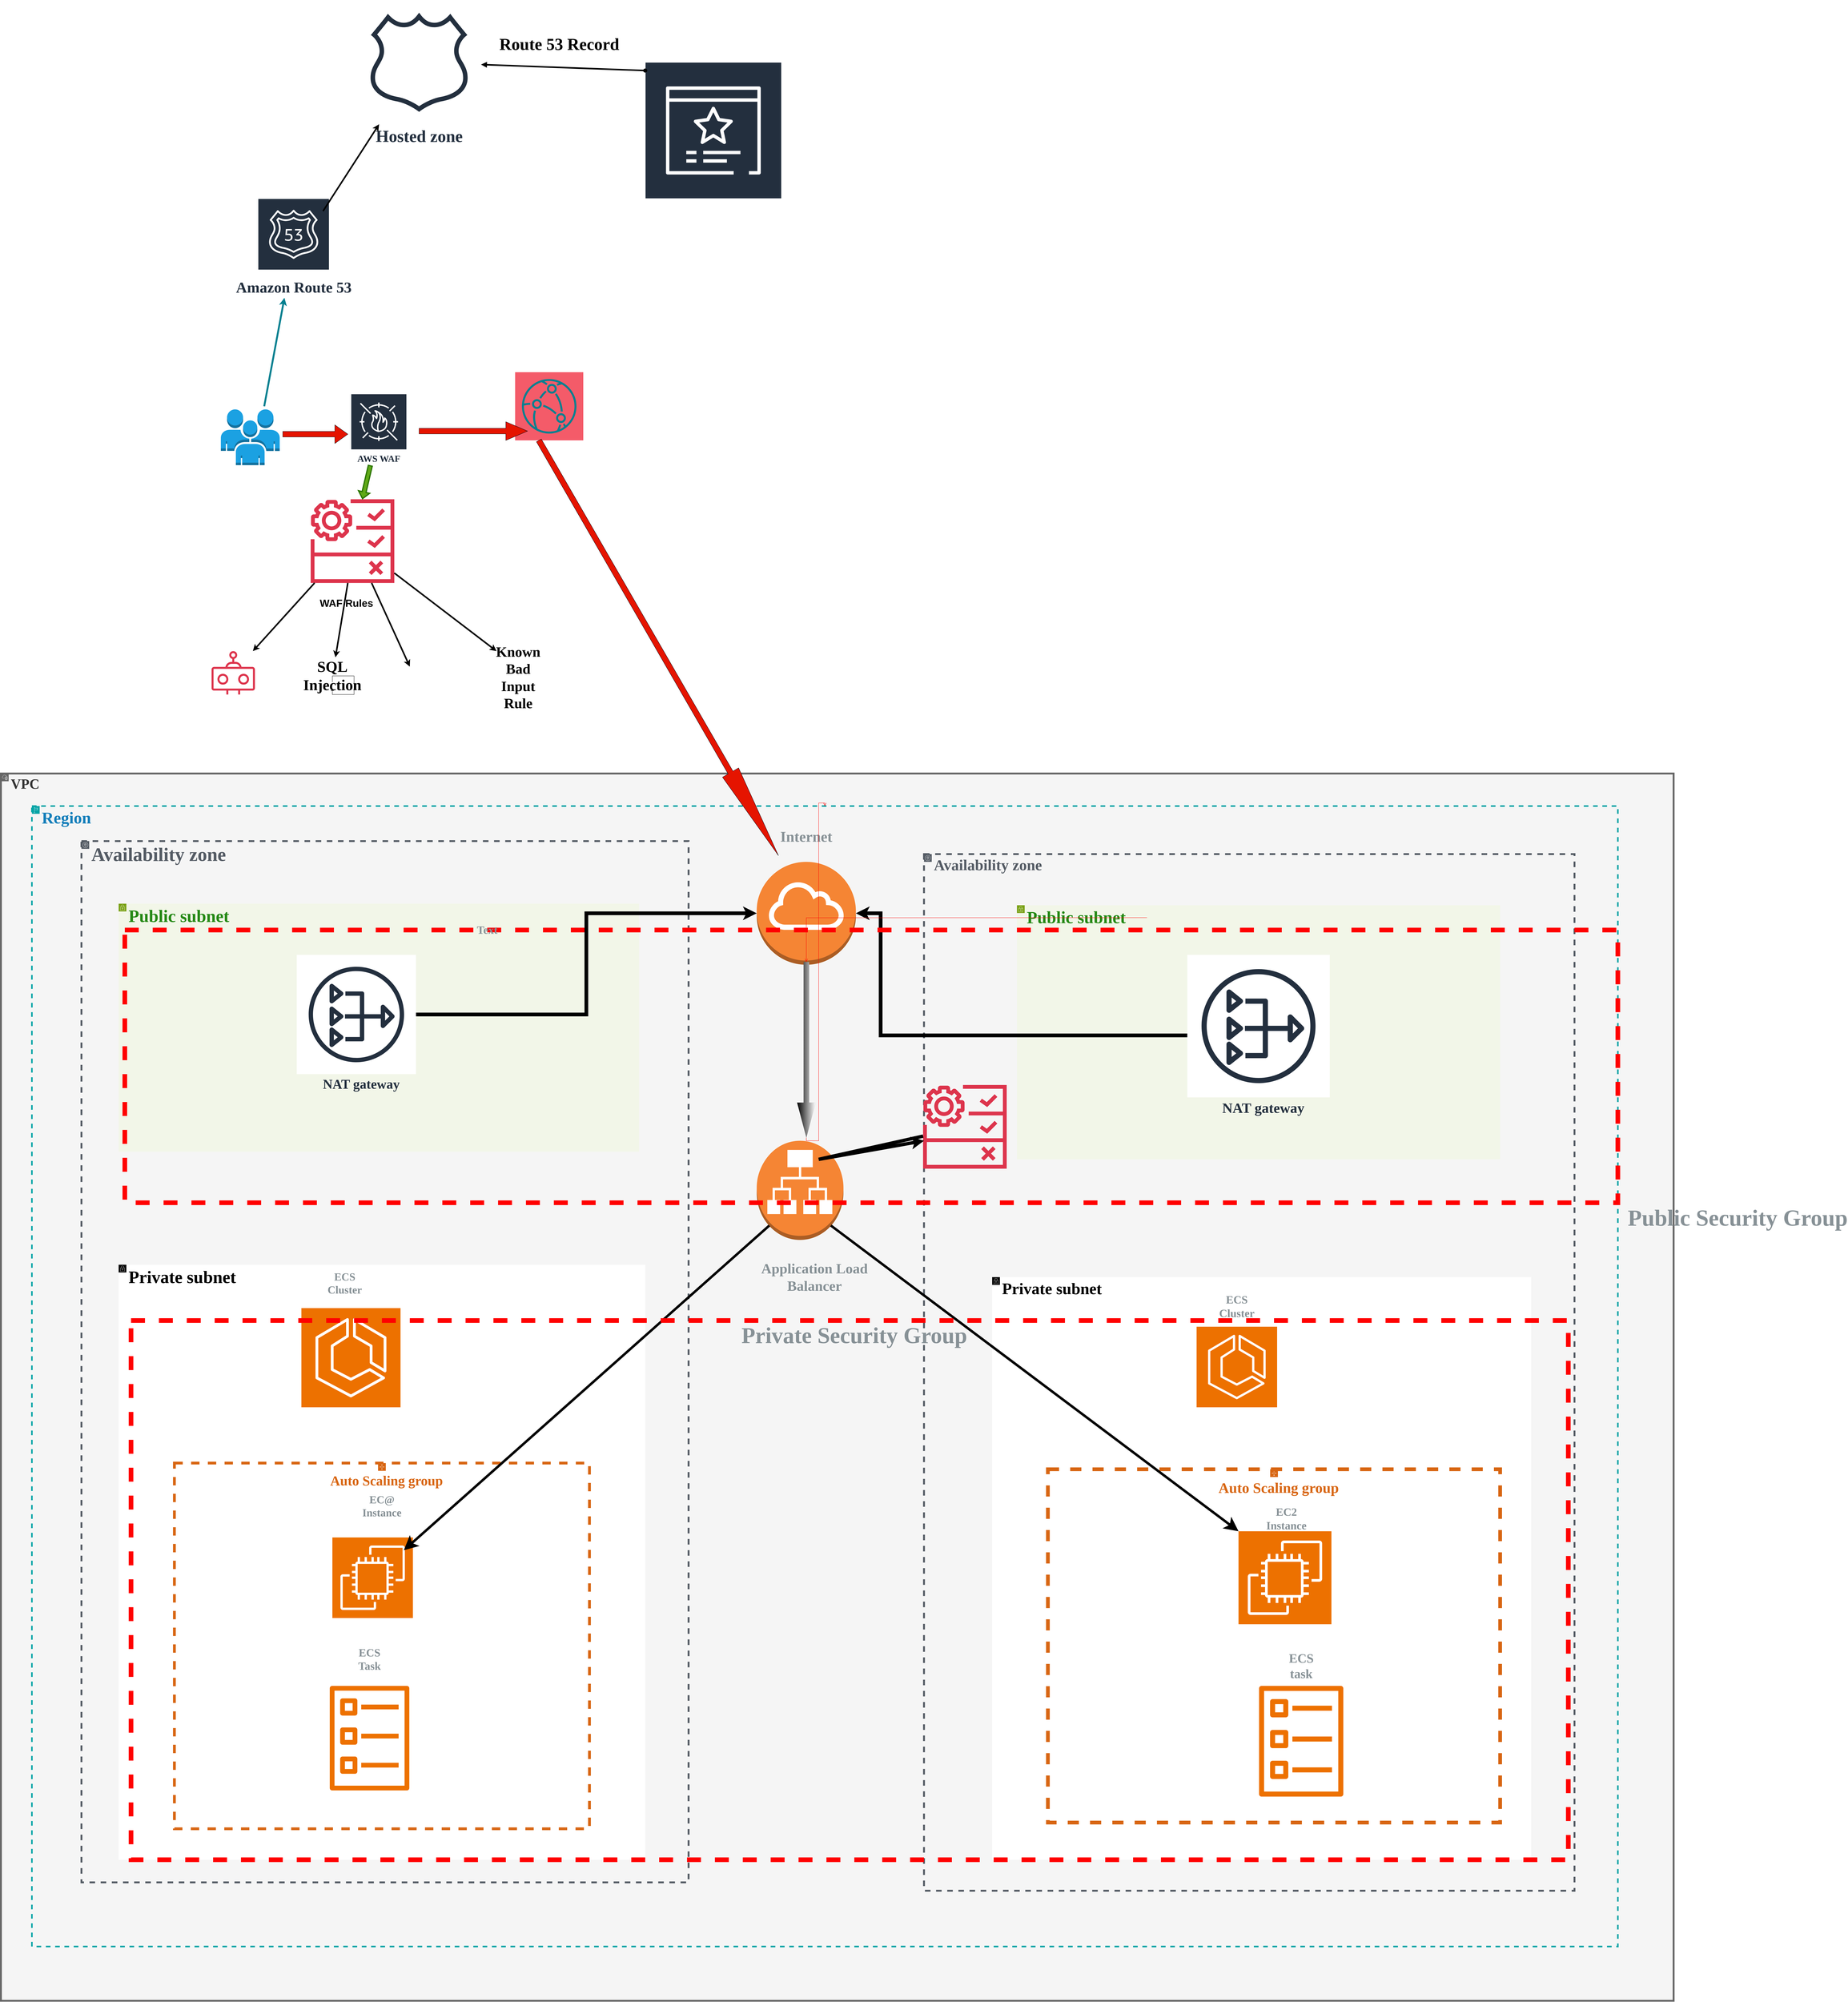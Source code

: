 <mxfile version="24.0.4" type="device">
  <diagram id="Ht1M8jgEwFfnCIfOTk4-" name="Page-1">
    <mxGraphModel dx="9590" dy="10825" grid="1" gridSize="20" guides="1" tooltips="1" connect="1" arrows="1" fold="1" page="1" pageScale="1" pageWidth="1169" pageHeight="827" math="0" shadow="0">
      <root>
        <object label="" Route53="CloudFront Domain Routing" id="0">
          <mxCell />
        </object>
        <mxCell id="1" parent="0" />
        <mxCell id="8CandqjICLQSUrKEQ5Y5-1" value="" style="points=[[0,0,0],[0.25,0,0],[0.5,0,0],[0.75,0,0],[1,0,0],[0,1,0],[0.25,1,0],[0.5,1,0],[0.75,1,0],[1,1,0],[0,0.25,0],[0,0.5,0],[0,0.75,0],[1,0.25,0],[1,0.5,0],[1,0.75,0]];outlineConnect=0;fontColor=#E4FDE1;fillColor=#F45B69;strokeColor=#028090;dashed=0;verticalLabelPosition=bottom;verticalAlign=top;align=center;html=1;fontSize=12;fontStyle=0;aspect=fixed;shape=mxgraph.aws4.resourceIcon;resIcon=mxgraph.aws4.cloudfront;labelBackgroundColor=none;rounded=0;" parent="1" vertex="1">
          <mxGeometry x="2640" y="-2360" width="220" height="220" as="geometry" />
        </mxCell>
        <mxCell id="8CandqjICLQSUrKEQ5Y5-22" value="" style="outlineConnect=0;verticalLabelPosition=bottom;verticalAlign=top;align=center;html=1;shape=mxgraph.aws3.users;fillColor=#1ba1e2;rounded=0;strokeWidth=12;labelBackgroundColor=none;strokeColor=#006EAF;fontColor=#ffffff;" parent="1" vertex="1">
          <mxGeometry x="1690" y="-2240" width="190" height="180" as="geometry" />
        </mxCell>
        <mxCell id="8CandqjICLQSUrKEQ5Y5-33" value="" style="endArrow=classic;html=1;rounded=0;strokeWidth=6;labelBackgroundColor=none;strokeColor=#028090;fontColor=default;" parent="1" target="8CandqjICLQSUrKEQ5Y5-43" edge="1">
          <mxGeometry width="50" height="50" relative="1" as="geometry">
            <mxPoint x="1830" y="-2250" as="sourcePoint" />
            <mxPoint x="1921" y="-2610" as="targetPoint" />
            <Array as="points" />
          </mxGeometry>
        </mxCell>
        <mxCell id="8CandqjICLQSUrKEQ5Y5-43" value="Amazon Route 53" style="sketch=0;outlineConnect=0;fontColor=#232F3E;gradientColor=none;strokeColor=#ffffff;fillColor=#232F3E;dashed=0;verticalLabelPosition=middle;verticalAlign=bottom;align=center;html=1;fontSize=49;fontStyle=1;spacing=3;shape=mxgraph.aws4.productIcon;prIcon=mxgraph.aws4.route_53;fontFamily=Comic Sans MS;" parent="1" vertex="1">
          <mxGeometry x="1810" y="-2920" width="230" height="320" as="geometry" />
        </mxCell>
        <mxCell id="8CandqjICLQSUrKEQ5Y5-46" value="Hosted zone" style="sketch=0;outlineConnect=0;fontColor=#232F3E;gradientColor=none;strokeColor=#232F3E;fillColor=#ffffff;dashed=0;verticalLabelPosition=bottom;verticalAlign=top;align=center;html=1;fontSize=54;fontStyle=1;aspect=fixed;shape=mxgraph.aws4.resourceIcon;resIcon=mxgraph.aws4.hosted_zone;fontFamily=Comic Sans MS;" parent="1" vertex="1">
          <mxGeometry x="2130" y="-3560" width="400" height="400" as="geometry" />
        </mxCell>
        <mxCell id="8CandqjICLQSUrKEQ5Y5-49" value="" style="endArrow=classic;html=1;rounded=0;strokeWidth=5;" parent="1" target="8CandqjICLQSUrKEQ5Y5-46" edge="1">
          <mxGeometry width="50" height="50" relative="1" as="geometry">
            <mxPoint x="2020" y="-2880" as="sourcePoint" />
            <mxPoint x="2140" y="-3060" as="targetPoint" />
          </mxGeometry>
        </mxCell>
        <mxCell id="8CandqjICLQSUrKEQ5Y5-50" value="AWS Certificate Manager" style="sketch=0;outlineConnect=0;fontColor=#232F3E;gradientColor=none;strokeColor=#ffffff;fillColor=#232F3E;dashed=0;verticalLabelPosition=middle;verticalAlign=bottom;align=center;html=1;fontSize=30;fontStyle=1;spacing=3;shape=mxgraph.aws4.productIcon;prIcon=mxgraph.aws4.certificate_manager_3;fontFamily=Comic Sans MS;" parent="1" vertex="1">
          <mxGeometry x="3060" y="-3360" width="440" height="70" as="geometry" />
        </mxCell>
        <mxCell id="8CandqjICLQSUrKEQ5Y5-58" value="&lt;font style=&quot;font-size: 54px;&quot;&gt;Route 53 Record&amp;nbsp;&lt;/font&gt;" style="html=1;verticalAlign=bottom;startArrow=oval;startFill=1;endArrow=block;startSize=8;curved=0;rounded=0;strokeWidth=5;fontSize=33;fontStyle=1;exitX=0;exitY=0.381;exitDx=0;exitDy=0;exitPerimeter=0;fontFamily=Comic Sans MS;" parent="1" source="8CandqjICLQSUrKEQ5Y5-50" target="8CandqjICLQSUrKEQ5Y5-46" edge="1">
          <mxGeometry x="0.027" y="-40" width="60" relative="1" as="geometry">
            <mxPoint x="2670" y="-3130" as="sourcePoint" />
            <mxPoint x="2390" y="-3130" as="targetPoint" />
            <mxPoint as="offset" />
          </mxGeometry>
        </mxCell>
        <mxCell id="8CandqjICLQSUrKEQ5Y5-59" value="AWS WAF" style="sketch=0;outlineConnect=0;fontColor=#232F3E;gradientColor=none;strokeColor=#ffffff;fillColor=#232F3E;dashed=0;verticalLabelPosition=middle;verticalAlign=bottom;align=center;html=1;whiteSpace=wrap;fontSize=30;fontStyle=1;spacing=3;shape=mxgraph.aws4.productIcon;prIcon=mxgraph.aws4.waf;fontFamily=Comic Sans MS;" parent="1" vertex="1">
          <mxGeometry x="2110" y="-2290" width="180" height="230" as="geometry" />
        </mxCell>
        <mxCell id="8CandqjICLQSUrKEQ5Y5-61" value="" style="shape=link;html=1;rounded=0;fillColor=#e51400;strokeColor=#B20000;" parent="1" edge="1">
          <mxGeometry width="100" relative="1" as="geometry">
            <mxPoint x="1040" y="-860" as="sourcePoint" />
            <mxPoint x="1140" y="-860" as="targetPoint" />
          </mxGeometry>
        </mxCell>
        <mxCell id="8CandqjICLQSUrKEQ5Y5-63" value="" style="sketch=0;outlineConnect=0;fontColor=#232F3E;gradientColor=none;fillColor=#DD344C;strokeColor=none;dashed=0;verticalLabelPosition=bottom;verticalAlign=top;align=center;html=1;fontSize=12;fontStyle=0;aspect=fixed;pointerEvents=1;shape=mxgraph.aws4.waf_managed_rule;" parent="1" vertex="1">
          <mxGeometry x="1980" y="-1950" width="270" height="270" as="geometry" />
        </mxCell>
        <mxCell id="8CandqjICLQSUrKEQ5Y5-67" value="" style="shape=singleArrow;whiteSpace=wrap;html=1;fillColor=#e51400;strokeColor=default;fontColor=#ffffff;fillStyle=auto;strokeWidth=1;" parent="1" vertex="1">
          <mxGeometry x="1890" y="-2190" width="210" height="60" as="geometry" />
        </mxCell>
        <mxCell id="8CandqjICLQSUrKEQ5Y5-70" value="" style="sketch=0;outlineConnect=0;fontColor=#232F3E;gradientColor=none;fillColor=#DD344C;strokeColor=none;verticalLabelPosition=bottom;verticalAlign=top;align=center;html=1;fontSize=12;fontStyle=0;aspect=fixed;pointerEvents=1;shape=mxgraph.aws4.waf_bot;" parent="1" vertex="1">
          <mxGeometry x="1660" y="-1460" width="140" height="140" as="geometry" />
        </mxCell>
        <mxCell id="8CandqjICLQSUrKEQ5Y5-71" value="&lt;h1&gt;&lt;font face=&quot;Comic Sans MS&quot; style=&quot;font-size: 49px;&quot;&gt;SQL Injection&lt;/font&gt;&lt;/h1&gt;&lt;div&gt;&lt;font style=&quot;font-size: 49px;&quot;&gt;&lt;br&gt;&lt;/font&gt;&lt;/div&gt;" style="text;strokeColor=none;fillColor=none;html=1;fontSize=24;fontStyle=1;verticalAlign=middle;align=center;whiteSpace=wrap;" parent="1" vertex="1">
          <mxGeometry x="2000" y="-1360" width="100" height="20" as="geometry" />
        </mxCell>
        <mxCell id="8CandqjICLQSUrKEQ5Y5-72" style="edgeStyle=orthogonalEdgeStyle;rounded=0;orthogonalLoop=1;jettySize=auto;html=1;exitX=0.5;exitY=1;exitDx=0;exitDy=0;" parent="1" source="8CandqjICLQSUrKEQ5Y5-71" target="8CandqjICLQSUrKEQ5Y5-71" edge="1">
          <mxGeometry relative="1" as="geometry" />
        </mxCell>
        <mxCell id="8CandqjICLQSUrKEQ5Y5-77" value="Known Bad Input Rule" style="text;strokeColor=none;fillColor=none;html=1;fontSize=46;fontStyle=1;verticalAlign=middle;align=center;whiteSpace=wrap;fontFamily=Comic Sans MS;" parent="1" vertex="1">
          <mxGeometry x="2560" y="-1400" width="180" height="50" as="geometry" />
        </mxCell>
        <mxCell id="8CandqjICLQSUrKEQ5Y5-68" value="WAF Rules" style="text;html=1;align=center;verticalAlign=middle;rounded=0;fontSize=33;fontStyle=1" parent="1" vertex="1">
          <mxGeometry x="2060" y="-1640" width="70" height="50" as="geometry" />
        </mxCell>
        <mxCell id="8CandqjICLQSUrKEQ5Y5-83" style="edgeStyle=orthogonalEdgeStyle;rounded=0;orthogonalLoop=1;jettySize=auto;html=1;exitX=0.5;exitY=0;exitDx=0;exitDy=0;" parent="1" source="8CandqjICLQSUrKEQ5Y5-71" target="8CandqjICLQSUrKEQ5Y5-71" edge="1">
          <mxGeometry relative="1" as="geometry" />
        </mxCell>
        <mxCell id="8CandqjICLQSUrKEQ5Y5-86" value="" style="endArrow=classic;html=1;rounded=0;endFill=1;strokeWidth=5;" parent="1" source="8CandqjICLQSUrKEQ5Y5-63" target="8CandqjICLQSUrKEQ5Y5-70" edge="1">
          <mxGeometry width="50" height="50" relative="1" as="geometry">
            <mxPoint x="2000" y="-1660" as="sourcePoint" />
            <mxPoint x="1720" y="-1480" as="targetPoint" />
          </mxGeometry>
        </mxCell>
        <mxCell id="8CandqjICLQSUrKEQ5Y5-87" value="" style="endArrow=classic;html=1;rounded=0;endFill=1;strokeWidth=5;exitX=0.444;exitY=1;exitDx=0;exitDy=0;exitPerimeter=0;" parent="1" source="8CandqjICLQSUrKEQ5Y5-63" edge="1">
          <mxGeometry width="50" height="50" relative="1" as="geometry">
            <mxPoint x="2100" y="-1660" as="sourcePoint" />
            <mxPoint x="2060" y="-1440" as="targetPoint" />
          </mxGeometry>
        </mxCell>
        <mxCell id="8CandqjICLQSUrKEQ5Y5-88" value="" style="endArrow=classic;html=1;rounded=0;endFill=1;strokeWidth=5;" parent="1" source="8CandqjICLQSUrKEQ5Y5-63" edge="1">
          <mxGeometry width="50" height="50" relative="1" as="geometry">
            <mxPoint x="2013" y="-1660" as="sourcePoint" />
            <mxPoint x="2580" y="-1460" as="targetPoint" />
          </mxGeometry>
        </mxCell>
        <mxCell id="8CandqjICLQSUrKEQ5Y5-89" value="" style="endArrow=classic;html=1;rounded=0;endFill=1;strokeWidth=5;entryX=0;entryY=0.25;entryDx=0;entryDy=0;" parent="1" source="8CandqjICLQSUrKEQ5Y5-63" edge="1">
          <mxGeometry width="50" height="50" relative="1" as="geometry">
            <mxPoint x="2033" y="-1640" as="sourcePoint" />
            <mxPoint x="2300" y="-1410.0" as="targetPoint" />
          </mxGeometry>
        </mxCell>
        <mxCell id="8CandqjICLQSUrKEQ5Y5-91" value="" style="endArrow=diamondThin;endFill=0;html=1;rounded=0;strokeWidth=4;fillColor=#60a917;strokeColor=#2D7600;shape=flexArrow;" parent="1" source="8CandqjICLQSUrKEQ5Y5-59" target="8CandqjICLQSUrKEQ5Y5-63" edge="1">
          <mxGeometry width="160" relative="1" as="geometry">
            <mxPoint x="2220" y="-2020" as="sourcePoint" />
            <mxPoint x="2380" y="-2020" as="targetPoint" />
          </mxGeometry>
        </mxCell>
        <mxCell id="8CandqjICLQSUrKEQ5Y5-98" value="VPC" style="points=[[0,0],[0.25,0],[0.5,0],[0.75,0],[1,0],[1,0.25],[1,0.5],[1,0.75],[1,1],[0.75,1],[0.5,1],[0.25,1],[0,1],[0,0.75],[0,0.5],[0,0.25]];outlineConnect=0;html=1;whiteSpace=wrap;fontSize=45;fontStyle=1;container=1;pointerEvents=0;collapsible=0;recursiveResize=0;shape=mxgraph.aws4.group;grIcon=mxgraph.aws4.group_vpc2;verticalAlign=top;align=left;spacingLeft=30;dashed=0;fontFamily=Comic Sans MS;strokeWidth=6;fillColor=#f5f5f5;strokeColor=#666666;fontColor=#333333;" parent="1" vertex="1">
          <mxGeometry x="980" y="-1065" width="5400" height="3960" as="geometry" />
        </mxCell>
        <mxCell id="8CandqjICLQSUrKEQ5Y5-115" value="Public subnet" style="points=[[0,0],[0.25,0],[0.5,0],[0.75,0],[1,0],[1,0.25],[1,0.5],[1,0.75],[1,1],[0.75,1],[0.5,1],[0.25,1],[0,1],[0,0.75],[0,0.5],[0,0.25]];outlineConnect=0;gradientColor=none;html=1;whiteSpace=wrap;fontSize=56;fontStyle=1;container=1;pointerEvents=0;collapsible=0;recursiveResize=0;shape=mxgraph.aws4.group;grIcon=mxgraph.aws4.group_security_group;grStroke=0;strokeColor=#7AA116;fillColor=#F2F6E8;verticalAlign=top;align=left;spacingLeft=30;fontColor=#248814;dashed=0;sketch=0;strokeWidth=5;fontFamily=Comic Sans MS;" parent="8CandqjICLQSUrKEQ5Y5-98" vertex="1">
          <mxGeometry x="380" y="420" width="1680" height="800" as="geometry" />
        </mxCell>
        <mxCell id="8CandqjICLQSUrKEQ5Y5-125" value="Auto Scaling group" style="points=[[0,0],[0.25,0],[0.5,0],[0.75,0],[1,0],[1,0.25],[1,0.5],[1,0.75],[1,1],[0.75,1],[0.5,1],[0.25,1],[0,1],[0,0.75],[0,0.5],[0,0.25]];outlineConnect=0;gradientColor=none;html=1;whiteSpace=wrap;fontSize=12;fontStyle=0;container=1;pointerEvents=0;collapsible=0;recursiveResize=0;shape=mxgraph.aws4.groupCenter;grIcon=mxgraph.aws4.group_auto_scaling_group;grStroke=1;strokeColor=#D86613;fillColor=none;verticalAlign=top;align=center;fontColor=#D86613;dashed=1;spacingTop=25;sketch=0;strokeWidth=5;spacingLeft=30;fontFamily=Comic Sans MS;" parent="8CandqjICLQSUrKEQ5Y5-98" vertex="1">
          <mxGeometry x="1020" y="2145" width="130" height="130" as="geometry" />
        </mxCell>
        <mxCell id="8CandqjICLQSUrKEQ5Y5-114" value="Private subnet" style="points=[[0,0],[0.25,0],[0.5,0],[0.75,0],[1,0],[1,0.25],[1,0.5],[1,0.75],[1,1],[0.75,1],[0.5,1],[0.25,1],[0,1],[0,0.75],[0,0.5],[0,0.25]];outlineConnect=0;html=1;whiteSpace=wrap;fontSize=56;fontStyle=1;container=1;pointerEvents=0;collapsible=0;recursiveResize=0;shape=mxgraph.aws4.group;grIcon=mxgraph.aws4.group_security_group;grStroke=0;verticalAlign=top;align=left;spacingLeft=30;dashed=0;sketch=0;strokeWidth=5;fontFamily=Comic Sans MS;" parent="8CandqjICLQSUrKEQ5Y5-98" vertex="1">
          <mxGeometry x="380" y="1585" width="1700" height="1920" as="geometry" />
        </mxCell>
        <mxCell id="8CandqjICLQSUrKEQ5Y5-122" value="" style="sketch=0;points=[[0,0,0],[0.25,0,0],[0.5,0,0],[0.75,0,0],[1,0,0],[0,1,0],[0.25,1,0],[0.5,1,0],[0.75,1,0],[1,1,0],[0,0.25,0],[0,0.5,0],[0,0.75,0],[1,0.25,0],[1,0.5,0],[1,0.75,0]];outlineConnect=0;fontColor=#232F3E;fillColor=#ED7100;strokeColor=#ffffff;dashed=0;verticalLabelPosition=bottom;verticalAlign=top;align=center;html=1;fontSize=21;fontStyle=1;aspect=fixed;shape=mxgraph.aws4.resourceIcon;resIcon=mxgraph.aws4.ecs;strokeWidth=5;spacingLeft=30;fontFamily=Comic Sans MS;" parent="8CandqjICLQSUrKEQ5Y5-114" vertex="1">
          <mxGeometry x="590" y="140" width="320" height="320" as="geometry" />
        </mxCell>
        <mxCell id="8CandqjICLQSUrKEQ5Y5-127" value="Auto Scaling group" style="points=[[0,0],[0.25,0],[0.5,0],[0.75,0],[1,0],[1,0.25],[1,0.5],[1,0.75],[1,1],[0.75,1],[0.5,1],[0.25,1],[0,1],[0,0.75],[0,0.5],[0,0.25]];outlineConnect=0;gradientColor=none;html=1;whiteSpace=wrap;fontSize=44;fontStyle=1;container=1;pointerEvents=0;collapsible=0;recursiveResize=0;shape=mxgraph.aws4.groupCenter;grIcon=mxgraph.aws4.group_auto_scaling_group;grStroke=1;strokeColor=#D86613;fillColor=none;verticalAlign=top;align=center;fontColor=#D86613;dashed=1;spacingTop=25;sketch=0;strokeWidth=9;spacingLeft=30;fontFamily=Comic Sans MS;" parent="8CandqjICLQSUrKEQ5Y5-114" vertex="1">
          <mxGeometry x="180" y="640" width="1340" height="1180" as="geometry" />
        </mxCell>
        <mxCell id="8CandqjICLQSUrKEQ5Y5-132" value="" style="sketch=0;points=[[0,0,0],[0.25,0,0],[0.5,0,0],[0.75,0,0],[1,0,0],[0,1,0],[0.25,1,0],[0.5,1,0],[0.75,1,0],[1,1,0],[0,0.25,0],[0,0.5,0],[0,0.75,0],[1,0.25,0],[1,0.5,0],[1,0.75,0]];outlineConnect=0;fontColor=#232F3E;fillColor=#ED7100;strokeColor=#ffffff;dashed=0;verticalLabelPosition=bottom;verticalAlign=top;align=center;html=1;fontSize=12;fontStyle=0;aspect=fixed;shape=mxgraph.aws4.resourceIcon;resIcon=mxgraph.aws4.ec2;strokeWidth=5;spacingLeft=30;fontFamily=Comic Sans MS;" parent="8CandqjICLQSUrKEQ5Y5-127" vertex="1">
          <mxGeometry x="510" y="240" width="260" height="260" as="geometry" />
        </mxCell>
        <mxCell id="8CandqjICLQSUrKEQ5Y5-134" value="NAT gateway" style="sketch=0;outlineConnect=0;fontColor=#232F3E;gradientColor=none;strokeColor=#232F3E;fillColor=#ffffff;dashed=0;verticalLabelPosition=bottom;verticalAlign=top;align=center;html=1;fontSize=43;fontStyle=1;aspect=fixed;shape=mxgraph.aws4.resourceIcon;resIcon=mxgraph.aws4.nat_gateway;strokeWidth=5;spacingLeft=30;fontFamily=Comic Sans MS;" parent="8CandqjICLQSUrKEQ5Y5-98" vertex="1">
          <mxGeometry x="955" y="585" width="385" height="385" as="geometry" />
        </mxCell>
        <mxCell id="8CandqjICLQSUrKEQ5Y5-113" value="Region" style="points=[[0,0],[0.25,0],[0.5,0],[0.75,0],[1,0],[1,0.25],[1,0.5],[1,0.75],[1,1],[0.75,1],[0.5,1],[0.25,1],[0,1],[0,0.75],[0,0.5],[0,0.25]];outlineConnect=0;gradientColor=none;html=1;whiteSpace=wrap;fontSize=53;fontStyle=1;container=1;pointerEvents=0;collapsible=0;recursiveResize=0;shape=mxgraph.aws4.group;grIcon=mxgraph.aws4.group_region;strokeColor=#00A4A6;fillColor=none;verticalAlign=top;align=left;spacingLeft=30;fontColor=#147EBA;dashed=1;sketch=0;strokeWidth=5;fontFamily=Comic Sans MS;" parent="1" vertex="1">
          <mxGeometry x="1080" y="-960" width="5120" height="3680" as="geometry" />
        </mxCell>
        <mxCell id="8CandqjICLQSUrKEQ5Y5-106" value="Availability zone" style="sketch=0;outlineConnect=0;gradientColor=none;html=1;whiteSpace=wrap;fontSize=49;fontStyle=1;shape=mxgraph.aws4.group;grIcon=mxgraph.aws4.group_availability_zone;strokeColor=#545B64;fillColor=none;verticalAlign=top;align=left;spacingLeft=30;fontColor=#545B64;strokeWidth=6;dashed=1;fontFamily=Comic Sans MS;" parent="8CandqjICLQSUrKEQ5Y5-113" vertex="1">
          <mxGeometry x="2880" y="155" width="2100" height="3345" as="geometry" />
        </mxCell>
        <mxCell id="8CandqjICLQSUrKEQ5Y5-135" value="" style="outlineConnect=0;dashed=0;verticalLabelPosition=bottom;verticalAlign=top;align=center;html=1;shape=mxgraph.aws3.internet_gateway;fillColor=#F58534;gradientColor=none;sketch=0;strokeColor=#879196;strokeWidth=5;spacingLeft=30;fontFamily=Comic Sans MS;fontSize=36;fontColor=#879196;fontStyle=1;" parent="8CandqjICLQSUrKEQ5Y5-113" vertex="1">
          <mxGeometry x="2340" y="180" width="320" height="332" as="geometry" />
        </mxCell>
        <mxCell id="8CandqjICLQSUrKEQ5Y5-138" value="" style="outlineConnect=0;dashed=0;verticalLabelPosition=bottom;verticalAlign=top;align=center;html=1;shape=mxgraph.aws3.application_load_balancer;fillColor=#F58534;gradientColor=none;sketch=0;strokeColor=#879196;strokeWidth=5;spacingLeft=30;fontFamily=Comic Sans MS;fontSize=36;fontColor=#879196;fontStyle=1;" parent="8CandqjICLQSUrKEQ5Y5-113" vertex="1">
          <mxGeometry x="2340" y="1080" width="280" height="320" as="geometry" />
        </mxCell>
        <mxCell id="8CandqjICLQSUrKEQ5Y5-140" value="&lt;h1 style=&quot;font-size: 35px;&quot;&gt;ECS Cluster&lt;/h1&gt;" style="text;html=1;align=center;verticalAlign=middle;whiteSpace=wrap;rounded=0;fontFamily=Comic Sans MS;fontSize=35;fontColor=#879196;fontStyle=1;" parent="8CandqjICLQSUrKEQ5Y5-113" vertex="1">
          <mxGeometry x="980" y="1520" width="60" height="40" as="geometry" />
        </mxCell>
        <mxCell id="8CandqjICLQSUrKEQ5Y5-141" value="&lt;h1 style=&quot;font-size: 35px;&quot;&gt;EC@ Instance&lt;/h1&gt;&lt;div&gt;&lt;br&gt;&lt;/div&gt;" style="text;html=1;align=center;verticalAlign=middle;whiteSpace=wrap;rounded=0;fontFamily=Comic Sans MS;fontSize=35;fontColor=#879196;fontStyle=1;" parent="8CandqjICLQSUrKEQ5Y5-113" vertex="1">
          <mxGeometry x="1100" y="2160" width="60" height="240" as="geometry" />
        </mxCell>
        <mxCell id="8CandqjICLQSUrKEQ5Y5-133" value="" style="sketch=0;outlineConnect=0;fontColor=#232F3E;gradientColor=none;fillColor=#ED7100;strokeColor=none;dashed=0;verticalLabelPosition=bottom;verticalAlign=top;align=center;html=1;fontSize=12;fontStyle=0;aspect=fixed;pointerEvents=1;shape=mxgraph.aws4.ecs_task;strokeWidth=5;spacingLeft=30;fontFamily=Comic Sans MS;" parent="8CandqjICLQSUrKEQ5Y5-113" vertex="1">
          <mxGeometry x="960" y="2839" width="260" height="337.3" as="geometry" />
        </mxCell>
        <mxCell id="8CandqjICLQSUrKEQ5Y5-142" value="ECS Task&lt;div&gt;&lt;br&gt;&lt;/div&gt;" style="text;html=1;align=center;verticalAlign=middle;whiteSpace=wrap;rounded=0;fontFamily=Comic Sans MS;fontSize=36;fontColor=#879196;fontStyle=1;" parent="8CandqjICLQSUrKEQ5Y5-113" vertex="1">
          <mxGeometry x="1060" y="2760" width="60" height="30" as="geometry" />
        </mxCell>
        <mxCell id="8CandqjICLQSUrKEQ5Y5-155" value="Private subnet" style="points=[[0,0],[0.25,0],[0.5,0],[0.75,0],[1,0],[1,0.25],[1,0.5],[1,0.75],[1,1],[0.75,1],[0.5,1],[0.25,1],[0,1],[0,0.75],[0,0.5],[0,0.25]];outlineConnect=0;html=1;whiteSpace=wrap;fontSize=52;fontStyle=1;container=1;pointerEvents=0;collapsible=0;recursiveResize=0;shape=mxgraph.aws4.group;grIcon=mxgraph.aws4.group_security_group;grStroke=0;verticalAlign=top;align=left;spacingLeft=30;dashed=0;sketch=0;strokeWidth=5;fontFamily=Comic Sans MS;" parent="8CandqjICLQSUrKEQ5Y5-113" vertex="1">
          <mxGeometry x="3100" y="1520" width="1740" height="1880" as="geometry" />
        </mxCell>
        <mxCell id="8CandqjICLQSUrKEQ5Y5-166" value="Auto Scaling group" style="points=[[0,0],[0.25,0],[0.5,0],[0.75,0],[1,0],[1,0.25],[1,0.5],[1,0.75],[1,1],[0.75,1],[0.5,1],[0.25,1],[0,1],[0,0.75],[0,0.5],[0,0.25]];outlineConnect=0;gradientColor=none;html=1;whiteSpace=wrap;fontSize=47;fontStyle=1;container=1;pointerEvents=0;collapsible=0;recursiveResize=0;shape=mxgraph.aws4.groupCenter;grIcon=mxgraph.aws4.group_auto_scaling_group;grStroke=1;strokeColor=#D86613;fillColor=none;verticalAlign=top;align=center;fontColor=#D86613;dashed=1;spacingTop=25;sketch=0;strokeWidth=12;spacingLeft=30;fontFamily=Comic Sans MS;" parent="8CandqjICLQSUrKEQ5Y5-155" vertex="1">
          <mxGeometry x="180" y="620" width="1460" height="1140" as="geometry" />
        </mxCell>
        <mxCell id="8CandqjICLQSUrKEQ5Y5-169" value="ECS task" style="text;html=1;align=center;verticalAlign=middle;whiteSpace=wrap;rounded=0;fontFamily=Comic Sans MS;fontSize=41;fontColor=#879196;fontStyle=1;" parent="8CandqjICLQSUrKEQ5Y5-166" vertex="1">
          <mxGeometry x="787.67" y="620" width="60" height="30" as="geometry" />
        </mxCell>
        <mxCell id="8CandqjICLQSUrKEQ5Y5-170" value="EC2 Instance" style="text;html=1;align=center;verticalAlign=middle;whiteSpace=wrap;rounded=0;fontFamily=Comic Sans MS;fontSize=36;fontColor=#879196;fontStyle=1;" parent="8CandqjICLQSUrKEQ5Y5-166" vertex="1">
          <mxGeometry x="740" y="140" width="60" height="40" as="geometry" />
        </mxCell>
        <mxCell id="8CandqjICLQSUrKEQ5Y5-172" value="ECS Cluster" style="text;html=1;align=center;verticalAlign=middle;whiteSpace=wrap;rounded=0;fontFamily=Comic Sans MS;fontSize=36;fontColor=#879196;fontStyle=1;" parent="8CandqjICLQSUrKEQ5Y5-155" vertex="1">
          <mxGeometry x="760" y="80" width="60" height="30" as="geometry" />
        </mxCell>
        <mxCell id="8CandqjICLQSUrKEQ5Y5-105" value="Availability zone" style="sketch=0;outlineConnect=0;gradientColor=none;html=1;whiteSpace=wrap;fontSize=61;fontStyle=1;shape=mxgraph.aws4.group;grIcon=mxgraph.aws4.group_availability_zone;strokeColor=#545B64;fillColor=none;verticalAlign=top;align=left;spacingLeft=30;fontColor=#545B64;strokeWidth=6;dashed=1;fontFamily=Comic Sans MS;" parent="8CandqjICLQSUrKEQ5Y5-113" vertex="1">
          <mxGeometry x="160" y="113" width="1960" height="3360" as="geometry" />
        </mxCell>
        <mxCell id="8CandqjICLQSUrKEQ5Y5-156" value="Public subnet" style="points=[[0,0],[0.25,0],[0.5,0],[0.75,0],[1,0],[1,0.25],[1,0.5],[1,0.75],[1,1],[0.75,1],[0.5,1],[0.25,1],[0,1],[0,0.75],[0,0.5],[0,0.25]];outlineConnect=0;gradientColor=none;html=1;whiteSpace=wrap;fontSize=55;fontStyle=1;container=1;pointerEvents=0;collapsible=0;recursiveResize=0;shape=mxgraph.aws4.group;grIcon=mxgraph.aws4.group_security_group;grStroke=0;strokeColor=#7AA116;fillColor=#F2F6E8;verticalAlign=top;align=left;spacingLeft=30;fontColor=#248814;dashed=0;sketch=0;strokeWidth=5;fontFamily=Comic Sans MS;" parent="8CandqjICLQSUrKEQ5Y5-113" vertex="1">
          <mxGeometry x="3180" y="320" width="1560" height="820" as="geometry" />
        </mxCell>
        <mxCell id="8CandqjICLQSUrKEQ5Y5-157" value="NAT gateway" style="sketch=0;outlineConnect=0;fontColor=#232F3E;gradientColor=none;strokeColor=#232F3E;fillColor=#ffffff;dashed=0;verticalLabelPosition=bottom;verticalAlign=top;align=center;html=1;fontSize=46;fontStyle=1;aspect=fixed;shape=mxgraph.aws4.resourceIcon;resIcon=mxgraph.aws4.nat_gateway;strokeWidth=5;spacingLeft=30;fontFamily=Comic Sans MS;" parent="8CandqjICLQSUrKEQ5Y5-113" vertex="1">
          <mxGeometry x="3730" y="480" width="460" height="460" as="geometry" />
        </mxCell>
        <mxCell id="8CandqjICLQSUrKEQ5Y5-158" value="" style="edgeStyle=orthogonalEdgeStyle;elbow=horizontal;endArrow=classic;html=1;rounded=0;fontFamily=Comic Sans MS;fontSize=36;fontColor=#879196;fontStyle=1;strokeWidth=12;" parent="8CandqjICLQSUrKEQ5Y5-113" source="8CandqjICLQSUrKEQ5Y5-157" target="8CandqjICLQSUrKEQ5Y5-135" edge="1">
          <mxGeometry width="50" height="50" relative="1" as="geometry">
            <mxPoint x="2580" y="767" as="sourcePoint" />
            <mxPoint x="3680" y="460" as="targetPoint" />
            <Array as="points">
              <mxPoint x="2740" y="740" />
              <mxPoint x="2740" y="346" />
            </Array>
          </mxGeometry>
        </mxCell>
        <mxCell id="8CandqjICLQSUrKEQ5Y5-159" value="Internet" style="text;html=1;align=center;verticalAlign=middle;whiteSpace=wrap;rounded=0;fontFamily=Comic Sans MS;fontSize=48;fontColor=#879196;fontStyle=1;" parent="8CandqjICLQSUrKEQ5Y5-113" vertex="1">
          <mxGeometry x="2470" y="83" width="60" height="30" as="geometry" />
        </mxCell>
        <mxCell id="8CandqjICLQSUrKEQ5Y5-160" value="Application Load Balancer" style="text;html=1;align=center;verticalAlign=middle;whiteSpace=wrap;rounded=0;fontFamily=Comic Sans MS;fontSize=46;fontColor=#879196;fontStyle=1;" parent="8CandqjICLQSUrKEQ5Y5-113" vertex="1">
          <mxGeometry x="2340" y="1500" width="373" height="40" as="geometry" />
        </mxCell>
        <mxCell id="8CandqjICLQSUrKEQ5Y5-165" value="" style="sketch=0;points=[[0,0,0],[0.25,0,0],[0.5,0,0],[0.75,0,0],[1,0,0],[0,1,0],[0.25,1,0],[0.5,1,0],[0.75,1,0],[1,1,0],[0,0.25,0],[0,0.5,0],[0,0.75,0],[1,0.25,0],[1,0.5,0],[1,0.75,0]];outlineConnect=0;fontColor=#232F3E;fillColor=#ED7100;strokeColor=#ffffff;dashed=0;verticalLabelPosition=bottom;verticalAlign=top;align=center;html=1;fontSize=12;fontStyle=0;aspect=fixed;shape=mxgraph.aws4.resourceIcon;resIcon=mxgraph.aws4.ecs;strokeWidth=5;spacingLeft=30;fontFamily=Comic Sans MS;" parent="8CandqjICLQSUrKEQ5Y5-113" vertex="1">
          <mxGeometry x="3760" y="1680" width="260" height="260" as="geometry" />
        </mxCell>
        <mxCell id="8CandqjICLQSUrKEQ5Y5-168" value="" style="sketch=0;outlineConnect=0;fontColor=#232F3E;gradientColor=none;fillColor=#ED7100;strokeColor=none;dashed=0;verticalLabelPosition=bottom;verticalAlign=top;align=center;html=1;fontSize=12;fontStyle=0;aspect=fixed;pointerEvents=1;shape=mxgraph.aws4.ecs_task;strokeWidth=5;spacingLeft=30;fontFamily=Comic Sans MS;" parent="8CandqjICLQSUrKEQ5Y5-113" vertex="1">
          <mxGeometry x="3960" y="2839" width="275.35" height="357.22" as="geometry" />
        </mxCell>
        <mxCell id="8CandqjICLQSUrKEQ5Y5-167" value="" style="sketch=0;points=[[0,0,0],[0.25,0,0],[0.5,0,0],[0.75,0,0],[1,0,0],[0,1,0],[0.25,1,0],[0.5,1,0],[0.75,1,0],[1,1,0],[0,0.25,0],[0,0.5,0],[0,0.75,0],[1,0.25,0],[1,0.5,0],[1,0.75,0]];outlineConnect=0;fontColor=#232F3E;fillColor=#ED7100;strokeColor=#ffffff;dashed=0;verticalLabelPosition=bottom;verticalAlign=top;align=center;html=1;fontSize=12;fontStyle=0;aspect=fixed;shape=mxgraph.aws4.resourceIcon;resIcon=mxgraph.aws4.ec2;strokeWidth=5;spacingLeft=30;fontFamily=Comic Sans MS;" parent="8CandqjICLQSUrKEQ5Y5-113" vertex="1">
          <mxGeometry x="3895.35" y="2340" width="300" height="300" as="geometry" />
        </mxCell>
        <mxCell id="8CandqjICLQSUrKEQ5Y5-174" value="" style="edgeStyle=orthogonalEdgeStyle;html=1;verticalAlign=bottom;endArrow=open;endSize=8;strokeColor=#ff0000;rounded=0;fontFamily=Comic Sans MS;fontSize=36;fontColor=#879196;fontStyle=1;" parent="8CandqjICLQSUrKEQ5Y5-113" source="8CandqjICLQSUrKEQ5Y5-177" target="8CandqjICLQSUrKEQ5Y5-113" edge="1">
          <mxGeometry relative="1" as="geometry">
            <mxPoint x="2200" y="1360" as="targetPoint" />
            <mxPoint x="2520" y="1320" as="sourcePoint" />
          </mxGeometry>
        </mxCell>
        <mxCell id="8CandqjICLQSUrKEQ5Y5-179" value="" style="edgeStyle=orthogonalEdgeStyle;html=1;verticalAlign=bottom;endArrow=open;endSize=8;strokeColor=#ff0000;rounded=0;fontFamily=Comic Sans MS;fontSize=36;fontColor=#879196;fontStyle=1;" parent="8CandqjICLQSUrKEQ5Y5-113" target="8CandqjICLQSUrKEQ5Y5-177" edge="1">
          <mxGeometry relative="1" as="geometry">
            <mxPoint x="3590" y="-960" as="targetPoint" />
            <mxPoint x="3600" y="360" as="sourcePoint" />
          </mxGeometry>
        </mxCell>
        <mxCell id="8CandqjICLQSUrKEQ5Y5-177" value="" style="shape=singleArrow;whiteSpace=wrap;html=1;fillColor=default;strokeColor=default;fontColor=#ffffff;fillStyle=auto;strokeWidth=0;rotation=90;gradientColor=default;" parent="8CandqjICLQSUrKEQ5Y5-113" vertex="1">
          <mxGeometry x="2216.37" y="756.36" width="567.27" height="60" as="geometry" />
        </mxCell>
        <mxCell id="8CandqjICLQSUrKEQ5Y5-185" value="" style="edgeStyle=none;orthogonalLoop=1;jettySize=auto;html=1;rounded=0;fontFamily=Comic Sans MS;fontSize=36;fontColor=#879196;fontStyle=1;strokeWidth=8;endSize=21;sourcePerimeterSpacing=7;exitX=0.145;exitY=0.855;exitDx=0;exitDy=0;exitPerimeter=0;entryX=0.531;entryY=0.681;entryDx=0;entryDy=0;entryPerimeter=0;" parent="8CandqjICLQSUrKEQ5Y5-113" source="8CandqjICLQSUrKEQ5Y5-138" target="8CandqjICLQSUrKEQ5Y5-105" edge="1">
          <mxGeometry width="80" relative="1" as="geometry">
            <mxPoint x="2400" y="1580" as="sourcePoint" />
            <mxPoint x="2640" y="2080" as="targetPoint" />
            <Array as="points" />
          </mxGeometry>
        </mxCell>
        <mxCell id="8CandqjICLQSUrKEQ5Y5-187" value="" style="edgeStyle=none;orthogonalLoop=1;jettySize=auto;html=1;rounded=0;fontFamily=Comic Sans MS;fontSize=36;fontColor=#879196;fontStyle=1;strokeWidth=8;endSize=21;sourcePerimeterSpacing=7;exitX=0.855;exitY=0.855;exitDx=0;exitDy=0;exitPerimeter=0;entryX=0;entryY=0;entryDx=0;entryDy=0;entryPerimeter=0;" parent="8CandqjICLQSUrKEQ5Y5-113" source="8CandqjICLQSUrKEQ5Y5-138" target="8CandqjICLQSUrKEQ5Y5-167" edge="1">
          <mxGeometry width="80" relative="1" as="geometry">
            <mxPoint x="2401" y="1374" as="sourcePoint" />
            <mxPoint x="1240" y="2841" as="targetPoint" />
            <Array as="points" />
          </mxGeometry>
        </mxCell>
        <mxCell id="8CandqjICLQSUrKEQ5Y5-190" value="Private Security Group" style="fontStyle=1;verticalAlign=top;align=center;spacingTop=-2;fillColor=none;rounded=0;whiteSpace=wrap;html=1;strokeColor=#FF0000;strokeWidth=15;dashed=1;container=1;collapsible=0;expand=0;recursiveResize=0;sketch=0;spacingLeft=30;fontFamily=Comic Sans MS;fontSize=73;fontColor=#879196;" parent="8CandqjICLQSUrKEQ5Y5-113" vertex="1">
          <mxGeometry x="320" y="1660" width="4640" height="1740" as="geometry" />
        </mxCell>
        <mxCell id="8CandqjICLQSUrKEQ5Y5-191" value="Public Security Group&lt;div&gt;&lt;br&gt;&lt;/div&gt;" style="fontStyle=1;verticalAlign=top;align=left;spacingTop=-2;fillColor=none;rounded=0;whiteSpace=wrap;html=1;strokeColor=#FF0000;strokeWidth=15;dashed=1;container=1;collapsible=0;expand=0;recursiveResize=0;sketch=0;spacingLeft=30;fontFamily=Comic Sans MS;fontSize=74;fontColor=#879196;labelPosition=right;verticalLabelPosition=bottom;" parent="8CandqjICLQSUrKEQ5Y5-113" vertex="1">
          <mxGeometry x="300" y="400" width="4820" height="880" as="geometry" />
        </mxCell>
        <mxCell id="7ycqP7b_-4_1MtHqsJba-1" value="" style="sketch=0;outlineConnect=0;fontColor=#232F3E;gradientColor=none;fillColor=#DD344C;strokeColor=none;dashed=0;verticalLabelPosition=bottom;verticalAlign=top;align=center;html=1;fontSize=12;fontStyle=0;aspect=fixed;pointerEvents=1;shape=mxgraph.aws4.waf_managed_rule;" vertex="1" parent="8CandqjICLQSUrKEQ5Y5-191">
          <mxGeometry x="2577" y="500" width="270" height="270" as="geometry" />
        </mxCell>
        <mxCell id="8CandqjICLQSUrKEQ5Y5-137" value="" style="edgeStyle=orthogonalEdgeStyle;elbow=horizontal;endArrow=classic;html=1;rounded=0;fontFamily=Comic Sans MS;fontSize=36;fontColor=#879196;fontStyle=1;entryX=0;entryY=0.5;entryDx=0;entryDy=0;entryPerimeter=0;strokeWidth=12;" parent="1" source="8CandqjICLQSUrKEQ5Y5-134" target="8CandqjICLQSUrKEQ5Y5-135" edge="1">
          <mxGeometry width="50" height="50" relative="1" as="geometry">
            <mxPoint x="2582.0" y="-115.0" as="sourcePoint" />
            <mxPoint x="2580" y="-660" as="targetPoint" />
          </mxGeometry>
        </mxCell>
        <mxCell id="8CandqjICLQSUrKEQ5Y5-93" value="" style="shape=singleArrow;whiteSpace=wrap;html=1;fillColor=#e51400;strokeColor=default;fontColor=#ffffff;fillStyle=auto;strokeWidth=1;rotation=60;" parent="1" vertex="1">
          <mxGeometry x="2330" y="-1500" width="1546.84" height="60" as="geometry" />
        </mxCell>
        <mxCell id="8CandqjICLQSUrKEQ5Y5-178" value="" style="shape=singleArrow;whiteSpace=wrap;html=1;fillColor=#e51400;strokeColor=default;fontColor=#ffffff;fillStyle=auto;strokeWidth=1;" parent="1" vertex="1">
          <mxGeometry x="2330" y="-2200" width="350" height="60" as="geometry" />
        </mxCell>
        <mxCell id="8CandqjICLQSUrKEQ5Y5-189" value="Text" style="text;html=1;align=center;verticalAlign=middle;whiteSpace=wrap;rounded=0;fontFamily=Comic Sans MS;fontSize=36;fontColor=#879196;fontStyle=1;" parent="1" vertex="1">
          <mxGeometry x="2520" y="-600" width="60" height="80" as="geometry" />
        </mxCell>
        <mxCell id="7ycqP7b_-4_1MtHqsJba-2" value="" style="endArrow=classic;html=1;rounded=0;strokeWidth=11;" edge="1" parent="1" source="7ycqP7b_-4_1MtHqsJba-1">
          <mxGeometry width="50" height="50" relative="1" as="geometry">
            <mxPoint x="3880" y="-30" as="sourcePoint" />
            <mxPoint x="3960" y="120" as="targetPoint" />
            <Array as="points">
              <mxPoint x="3620" y="180" />
            </Array>
          </mxGeometry>
        </mxCell>
      </root>
    </mxGraphModel>
  </diagram>
</mxfile>
